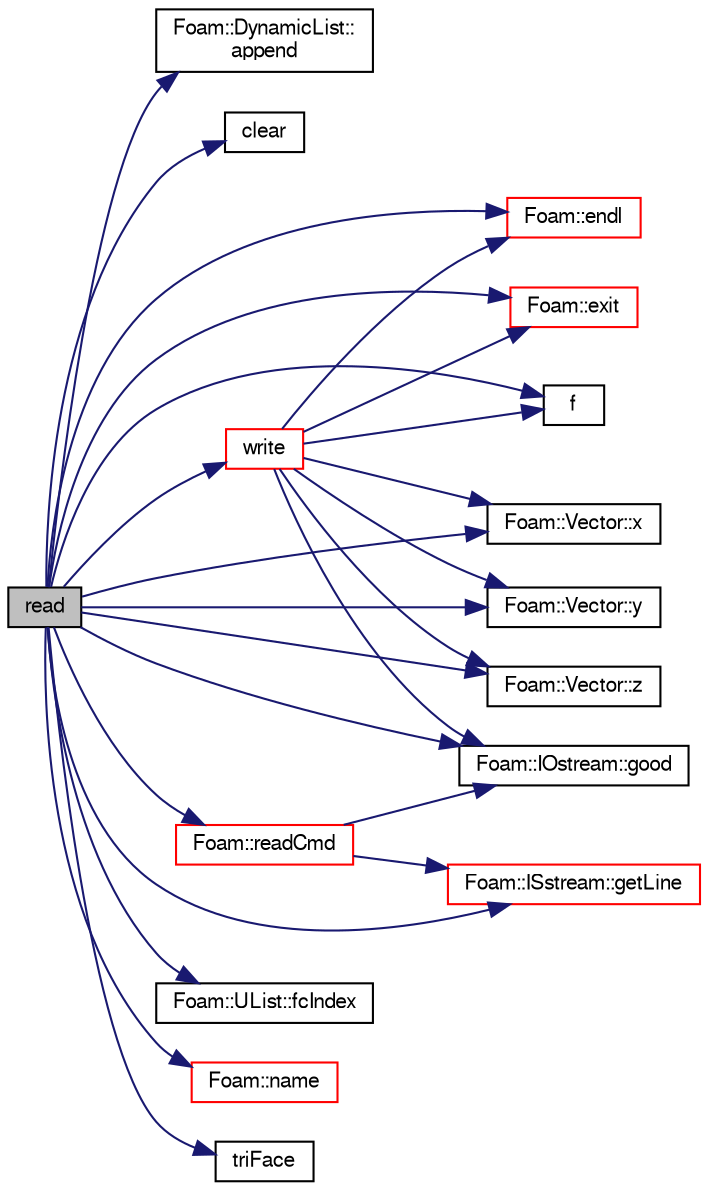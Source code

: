 digraph "read"
{
  bgcolor="transparent";
  edge [fontname="FreeSans",fontsize="10",labelfontname="FreeSans",labelfontsize="10"];
  node [fontname="FreeSans",fontsize="10",shape=record];
  rankdir="LR";
  Node322 [label="read",height=0.2,width=0.4,color="black", fillcolor="grey75", style="filled", fontcolor="black"];
  Node322 -> Node323 [color="midnightblue",fontsize="10",style="solid",fontname="FreeSans"];
  Node323 [label="Foam::DynamicList::\lappend",height=0.2,width=0.4,color="black",URL="$a25890.html#a7b67b42af715604376ad63a681dee6d8",tooltip="Append an element at the end of the list. "];
  Node322 -> Node324 [color="midnightblue",fontsize="10",style="solid",fontname="FreeSans"];
  Node324 [label="clear",height=0.2,width=0.4,color="black",URL="$a38057.html#a3a533f9231a5668b9d8f301a79d57b73"];
  Node322 -> Node325 [color="midnightblue",fontsize="10",style="solid",fontname="FreeSans"];
  Node325 [label="Foam::endl",height=0.2,width=0.4,color="red",URL="$a21124.html#a2db8fe02a0d3909e9351bb4275b23ce4",tooltip="Add newline and flush stream. "];
  Node322 -> Node327 [color="midnightblue",fontsize="10",style="solid",fontname="FreeSans"];
  Node327 [label="Foam::exit",height=0.2,width=0.4,color="red",URL="$a21124.html#a06ca7250d8e89caf05243ec094843642"];
  Node322 -> Node372 [color="midnightblue",fontsize="10",style="solid",fontname="FreeSans"];
  Node372 [label="f",height=0.2,width=0.4,color="black",URL="$a17900.html#a888be93833ac7a23170555c69c690288"];
  Node322 -> Node373 [color="midnightblue",fontsize="10",style="solid",fontname="FreeSans"];
  Node373 [label="Foam::UList::fcIndex",height=0.2,width=0.4,color="black",URL="$a25698.html#a512534dbc231b74b95ff84902c1b2087",tooltip="Return the forward circular index, i.e. the next index. "];
  Node322 -> Node374 [color="midnightblue",fontsize="10",style="solid",fontname="FreeSans"];
  Node374 [label="Foam::ISstream::getLine",height=0.2,width=0.4,color="red",URL="$a26286.html#a94b82bd8f7d8cdaa83c9c70b7c919f78",tooltip="Raw, low-level getline into a string function. "];
  Node322 -> Node362 [color="midnightblue",fontsize="10",style="solid",fontname="FreeSans"];
  Node362 [label="Foam::IOstream::good",height=0.2,width=0.4,color="black",URL="$a26226.html#abdcc7f96f487faadc7769afcf58fe992",tooltip="Return true if next operation might succeed. "];
  Node322 -> Node376 [color="midnightblue",fontsize="10",style="solid",fontname="FreeSans"];
  Node376 [label="Foam::name",height=0.2,width=0.4,color="red",URL="$a21124.html#adcb0df2bd4953cb6bb390272d8263c3a",tooltip="Return a string representation of a complex. "];
  Node322 -> Node379 [color="midnightblue",fontsize="10",style="solid",fontname="FreeSans"];
  Node379 [label="Foam::readCmd",height=0.2,width=0.4,color="red",URL="$a21124.html#adeb25f0c979b5514ef56d01adcc9fcc1"];
  Node379 -> Node374 [color="midnightblue",fontsize="10",style="solid",fontname="FreeSans"];
  Node379 -> Node362 [color="midnightblue",fontsize="10",style="solid",fontname="FreeSans"];
  Node322 -> Node381 [color="midnightblue",fontsize="10",style="solid",fontname="FreeSans"];
  Node381 [label="triFace",height=0.2,width=0.4,color="black",URL="$a17900.html#a85e205b40128f23c7ad84f2d6fe1a4b1"];
  Node322 -> Node382 [color="midnightblue",fontsize="10",style="solid",fontname="FreeSans"];
  Node382 [label="write",height=0.2,width=0.4,color="red",URL="$a29582.html#a2a1e1394d9dd8932b738248c123a267f",tooltip="Write surface mesh components by proxy. "];
  Node382 -> Node325 [color="midnightblue",fontsize="10",style="solid",fontname="FreeSans"];
  Node382 -> Node327 [color="midnightblue",fontsize="10",style="solid",fontname="FreeSans"];
  Node382 -> Node372 [color="midnightblue",fontsize="10",style="solid",fontname="FreeSans"];
  Node382 -> Node362 [color="midnightblue",fontsize="10",style="solid",fontname="FreeSans"];
  Node382 -> Node394 [color="midnightblue",fontsize="10",style="solid",fontname="FreeSans"];
  Node394 [label="Foam::Vector::x",height=0.2,width=0.4,color="black",URL="$a28442.html#a63327976e5a8359700064a02ae22548e"];
  Node382 -> Node395 [color="midnightblue",fontsize="10",style="solid",fontname="FreeSans"];
  Node395 [label="Foam::Vector::y",height=0.2,width=0.4,color="black",URL="$a28442.html#a1ee865f676fbac703a49c6654dd3ad74"];
  Node382 -> Node396 [color="midnightblue",fontsize="10",style="solid",fontname="FreeSans"];
  Node396 [label="Foam::Vector::z",height=0.2,width=0.4,color="black",URL="$a28442.html#a1c8320b15610de211ec70ef966581423"];
  Node322 -> Node394 [color="midnightblue",fontsize="10",style="solid",fontname="FreeSans"];
  Node322 -> Node395 [color="midnightblue",fontsize="10",style="solid",fontname="FreeSans"];
  Node322 -> Node396 [color="midnightblue",fontsize="10",style="solid",fontname="FreeSans"];
}
